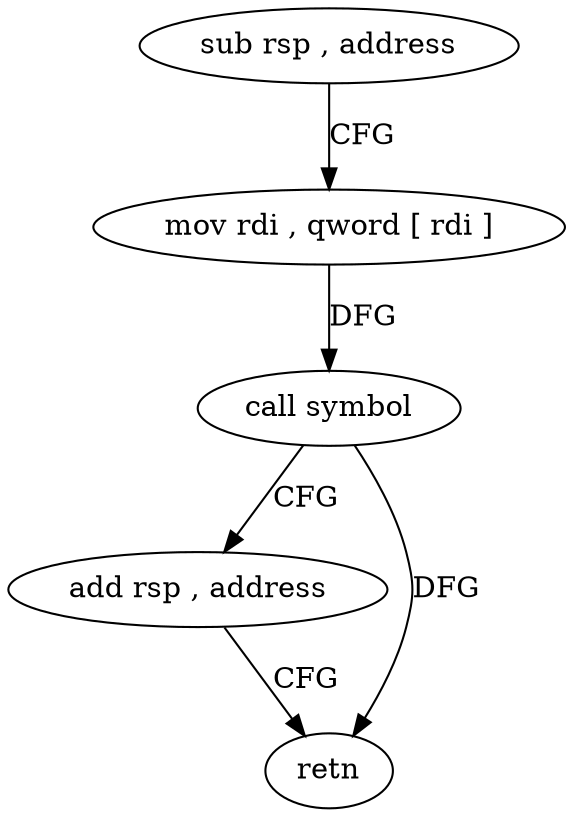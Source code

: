 digraph "func" {
"122664" [label = "sub rsp , address" ]
"122668" [label = "mov rdi , qword [ rdi ]" ]
"122671" [label = "call symbol" ]
"122676" [label = "add rsp , address" ]
"122680" [label = "retn" ]
"122664" -> "122668" [ label = "CFG" ]
"122668" -> "122671" [ label = "DFG" ]
"122671" -> "122676" [ label = "CFG" ]
"122671" -> "122680" [ label = "DFG" ]
"122676" -> "122680" [ label = "CFG" ]
}
